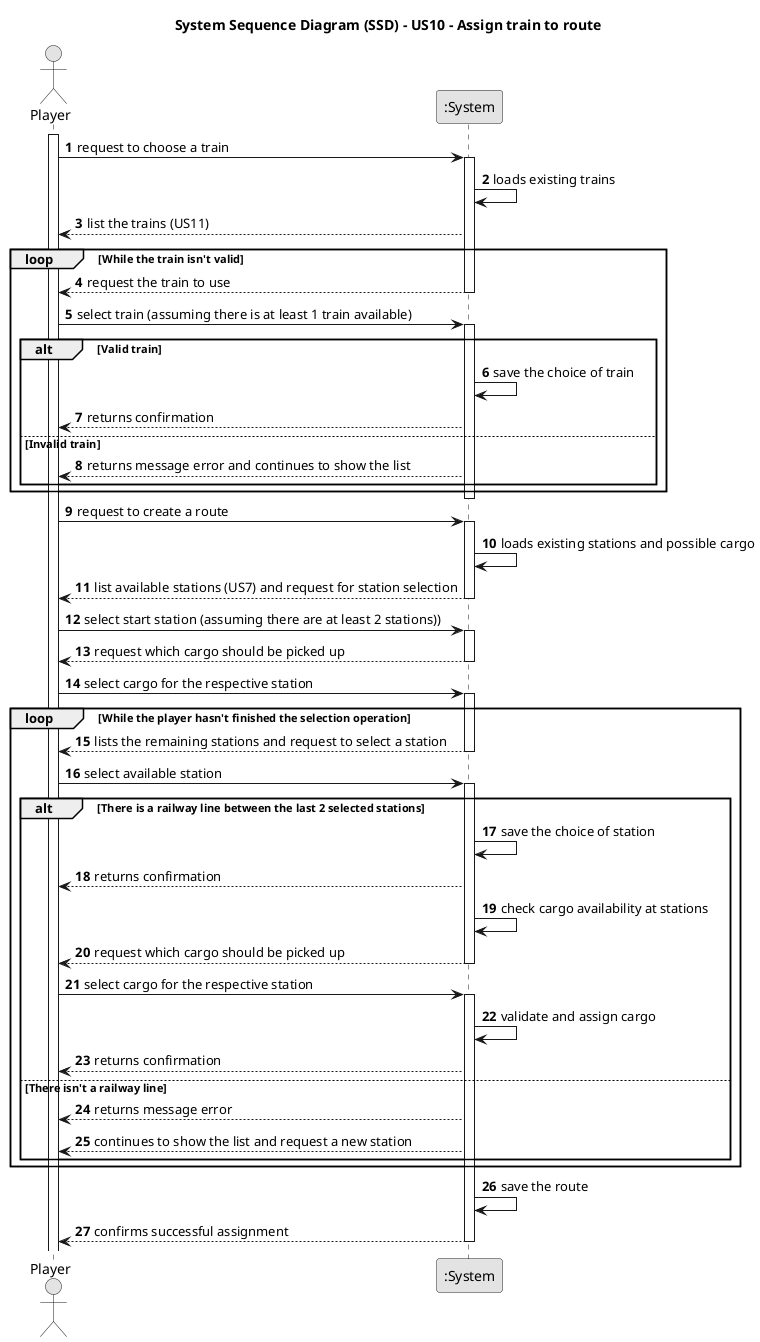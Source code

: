 @startuml
skinparam monochrome true
skinparam packageStyle rectangle
skinparam shadowing false

title System Sequence Diagram (SSD) - US10 - Assign train to route

autonumber

actor "Player" as Player
participant ":System" as System

activate Player
    Player -> System : request to choose a train
    activate System
    System -> System : loads existing trains
    System --> Player : list the trains (US11)
    loop While the train isn't valid
            System --> Player : request the train to use
            deactivate System
            Player -> System : select train (assuming there is at least 1 train available)
            activate System
            alt Valid train
                System -> System : save the choice of train
                System --> Player : returns confirmation
            else Invalid train
            System --> Player : returns message error and continues to show the list
            end
    end
    deactivate System
    Player -> System : request to create a route
        activate System
        System -> System : loads existing stations and possible cargo
        System --> Player : list available stations (US7) and request for station selection
        deactivate System
        Player -> System : select start station (assuming there are at least 2 stations))
        activate System
        System --> Player : request which cargo should be picked up
        deactivate System
        Player -> System : select cargo for the respective station
        activate System
        loop While the player hasn't finished the selection operation
                System --> Player : lists the remaining stations and request to select a station
                deactivate System
                Player -> System : select available station
                activate System
                alt There is a railway line between the last 2 selected stations
                    System -> System : save the choice of station
                    System --> Player : returns confirmation
                    System -> System : check cargo availability at stations
                    System --> Player : request which cargo should be picked up
                    deactivate System
                    Player -> System : select cargo for the respective station
                    activate System
                    System -> System : validate and assign cargo
                    System --> Player : returns confirmation
                else There isn't a railway line
                System --> Player : returns message error
                System --> Player : continues to show the list and request a new station
                end
        end
        System -> System : save the route

        System --> Player : confirms successful assignment
    deactivate System

@enduml
# fazer loop na seleçao de carga